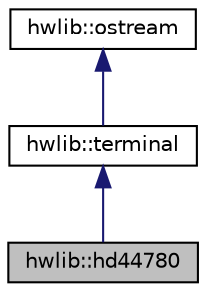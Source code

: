 digraph "hwlib::hd44780"
{
  edge [fontname="Helvetica",fontsize="10",labelfontname="Helvetica",labelfontsize="10"];
  node [fontname="Helvetica",fontsize="10",shape=record];
  Node0 [label="hwlib::hd44780",height=0.2,width=0.4,color="black", fillcolor="grey75", style="filled", fontcolor="black"];
  Node1 -> Node0 [dir="back",color="midnightblue",fontsize="10",style="solid",fontname="Helvetica"];
  Node1 [label="hwlib::terminal",height=0.2,width=0.4,color="black", fillcolor="white", style="filled",URL="$classhwlib_1_1terminal.html"];
  Node2 -> Node1 [dir="back",color="midnightblue",fontsize="10",style="solid",fontname="Helvetica"];
  Node2 [label="hwlib::ostream",height=0.2,width=0.4,color="black", fillcolor="white", style="filled",URL="$classhwlib_1_1ostream.html"];
}
